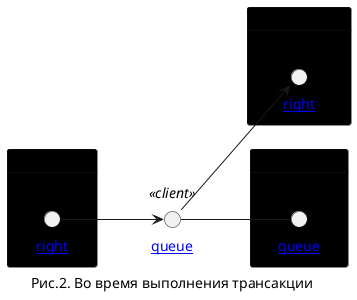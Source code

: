 @startuml
left to right direction

skinparam card {
    BorderThickness 0.5
    BackgroundColor 0
}

card Alice {
    circle "[[/work/transaction-types/queue-example/diagrams/right-send/{right} right]]" as right1 <<send>>
}

circle "[[/work/transaction-types/queue-example/diagrams/queue-client/{queue} queue]]" as queue1 <<client>>

card Bob {
    circle "[[/work/transaction-types/queue-example/diagrams/right-receive/{right} right]]" as right2 <<receive>>
}

card Carol {
    circle "[[/work/transaction-types/queue-example/diagrams/queue-server/{queue} queue]]" as queue2 <<server>>
}

queue1 -- queue2
right1 --> queue1
queue1 --> right2

caption Рис.2. Во время выполнения трансакции
@enduml